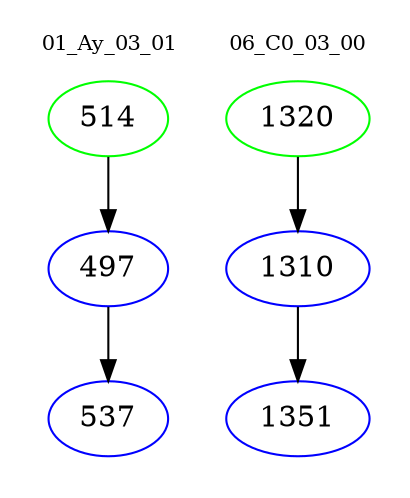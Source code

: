 digraph{
subgraph cluster_0 {
color = white
label = "01_Ay_03_01";
fontsize=10;
T0_514 [label="514", color="green"]
T0_514 -> T0_497 [color="black"]
T0_497 [label="497", color="blue"]
T0_497 -> T0_537 [color="black"]
T0_537 [label="537", color="blue"]
}
subgraph cluster_1 {
color = white
label = "06_C0_03_00";
fontsize=10;
T1_1320 [label="1320", color="green"]
T1_1320 -> T1_1310 [color="black"]
T1_1310 [label="1310", color="blue"]
T1_1310 -> T1_1351 [color="black"]
T1_1351 [label="1351", color="blue"]
}
}
